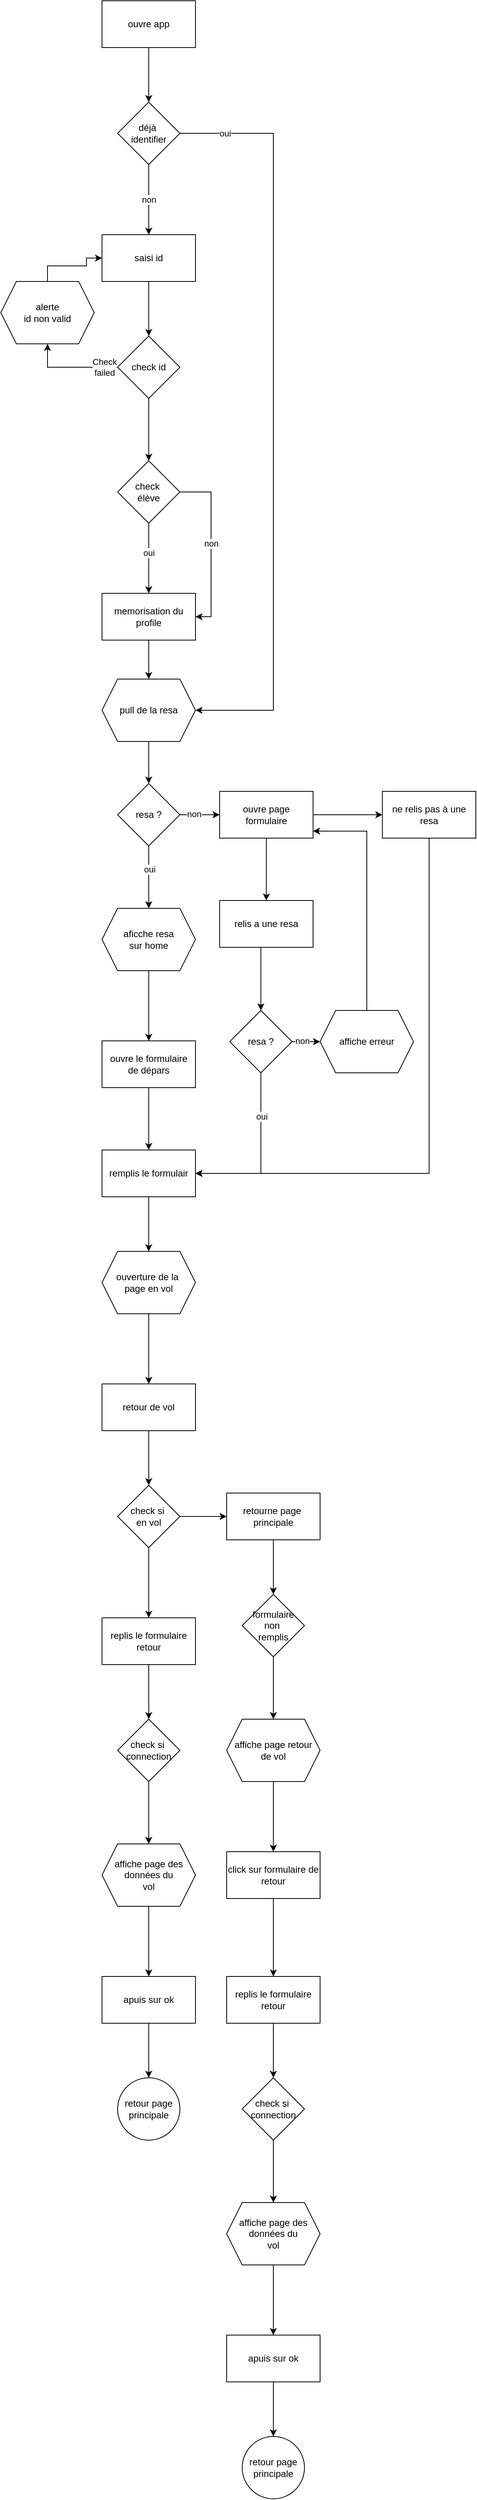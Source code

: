 <mxfile version="28.0.3">
  <diagram name="Page-1" id="Hq1z_RH9I0ar2jAiMPid">
    <mxGraphModel dx="3393" dy="2230" grid="1" gridSize="10" guides="1" tooltips="1" connect="1" arrows="1" fold="1" page="1" pageScale="1" pageWidth="850" pageHeight="1100" math="0" shadow="0">
      <root>
        <mxCell id="0" />
        <mxCell id="1" parent="0" />
        <mxCell id="6nUKozUmhhgNG7bo27WB-7" value="" style="edgeStyle=orthogonalEdgeStyle;rounded=0;orthogonalLoop=1;jettySize=auto;html=1;" parent="1" source="6nUKozUmhhgNG7bo27WB-3" target="6nUKozUmhhgNG7bo27WB-6" edge="1">
          <mxGeometry relative="1" as="geometry" />
        </mxCell>
        <mxCell id="6nUKozUmhhgNG7bo27WB-3" value="&lt;div&gt;ouvre app&lt;/div&gt;" style="whiteSpace=wrap;html=1;" parent="1" vertex="1">
          <mxGeometry x="300" y="25" width="120" height="60" as="geometry" />
        </mxCell>
        <mxCell id="6nUKozUmhhgNG7bo27WB-9" value="" style="edgeStyle=orthogonalEdgeStyle;rounded=0;orthogonalLoop=1;jettySize=auto;html=1;entryX=1;entryY=0.5;entryDx=0;entryDy=0;" parent="1" source="6nUKozUmhhgNG7bo27WB-6" target="pN3q4SH2Uz68jPA1kHSW-14" edge="1">
          <mxGeometry relative="1" as="geometry">
            <mxPoint x="650.0" y="565" as="targetPoint" />
            <Array as="points">
              <mxPoint x="520" y="195" />
              <mxPoint x="520" y="935" />
            </Array>
          </mxGeometry>
        </mxCell>
        <mxCell id="pN3q4SH2Uz68jPA1kHSW-13" value="oui" style="edgeLabel;html=1;align=center;verticalAlign=middle;resizable=0;points=[];" parent="6nUKozUmhhgNG7bo27WB-9" vertex="1" connectable="0">
          <mxGeometry x="-0.879" relative="1" as="geometry">
            <mxPoint as="offset" />
          </mxGeometry>
        </mxCell>
        <mxCell id="6nUKozUmhhgNG7bo27WB-11" value="non" style="edgeStyle=orthogonalEdgeStyle;rounded=0;orthogonalLoop=1;jettySize=auto;html=1;" parent="1" source="6nUKozUmhhgNG7bo27WB-6" target="6nUKozUmhhgNG7bo27WB-10" edge="1">
          <mxGeometry relative="1" as="geometry" />
        </mxCell>
        <mxCell id="6nUKozUmhhgNG7bo27WB-6" value="&lt;div&gt;déjà&amp;nbsp;&lt;/div&gt;&lt;div&gt;identifier&lt;/div&gt;" style="rhombus;whiteSpace=wrap;html=1;" parent="1" vertex="1">
          <mxGeometry x="320" y="155" width="80" height="80" as="geometry" />
        </mxCell>
        <mxCell id="pN3q4SH2Uz68jPA1kHSW-2" value="" style="edgeStyle=orthogonalEdgeStyle;rounded=0;orthogonalLoop=1;jettySize=auto;html=1;" parent="1" source="6nUKozUmhhgNG7bo27WB-10" target="pN3q4SH2Uz68jPA1kHSW-1" edge="1">
          <mxGeometry relative="1" as="geometry" />
        </mxCell>
        <mxCell id="6nUKozUmhhgNG7bo27WB-10" value="saisi id" style="whiteSpace=wrap;html=1;" parent="1" vertex="1">
          <mxGeometry x="300" y="325" width="120" height="60" as="geometry" />
        </mxCell>
        <mxCell id="pN3q4SH2Uz68jPA1kHSW-3" style="edgeStyle=orthogonalEdgeStyle;rounded=0;orthogonalLoop=1;jettySize=auto;html=1;exitX=0;exitY=0.5;exitDx=0;exitDy=0;entryX=0.5;entryY=1;entryDx=0;entryDy=0;" parent="1" source="pN3q4SH2Uz68jPA1kHSW-1" target="pN3q4SH2Uz68jPA1kHSW-18" edge="1">
          <mxGeometry relative="1" as="geometry">
            <mxPoint x="310.0" y="505.0" as="sourcePoint" />
            <mxPoint x="250" y="455" as="targetPoint" />
            <Array as="points">
              <mxPoint x="230" y="495" />
            </Array>
          </mxGeometry>
        </mxCell>
        <mxCell id="pN3q4SH2Uz68jPA1kHSW-16" value="&lt;div&gt;Check&lt;/div&gt;&lt;div&gt;failed&lt;/div&gt;" style="edgeLabel;html=1;align=center;verticalAlign=middle;resizable=0;points=[];" parent="pN3q4SH2Uz68jPA1kHSW-3" vertex="1" connectable="0">
          <mxGeometry x="-0.808" y="1" relative="1" as="geometry">
            <mxPoint x="-6" y="-1" as="offset" />
          </mxGeometry>
        </mxCell>
        <mxCell id="pN3q4SH2Uz68jPA1kHSW-6" value="" style="edgeStyle=orthogonalEdgeStyle;rounded=0;orthogonalLoop=1;jettySize=auto;html=1;" parent="1" source="pN3q4SH2Uz68jPA1kHSW-1" target="pN3q4SH2Uz68jPA1kHSW-5" edge="1">
          <mxGeometry relative="1" as="geometry" />
        </mxCell>
        <mxCell id="pN3q4SH2Uz68jPA1kHSW-1" value="check id" style="rhombus;whiteSpace=wrap;html=1;" parent="1" vertex="1">
          <mxGeometry x="320" y="455" width="80" height="80" as="geometry" />
        </mxCell>
        <mxCell id="pN3q4SH2Uz68jPA1kHSW-8" value="" style="edgeStyle=orthogonalEdgeStyle;rounded=0;orthogonalLoop=1;jettySize=auto;html=1;" parent="1" source="pN3q4SH2Uz68jPA1kHSW-5" target="pN3q4SH2Uz68jPA1kHSW-7" edge="1">
          <mxGeometry relative="1" as="geometry" />
        </mxCell>
        <mxCell id="pN3q4SH2Uz68jPA1kHSW-12" value="oui" style="edgeLabel;html=1;align=center;verticalAlign=middle;resizable=0;points=[];" parent="pN3q4SH2Uz68jPA1kHSW-8" vertex="1" connectable="0">
          <mxGeometry x="-0.16" relative="1" as="geometry">
            <mxPoint as="offset" />
          </mxGeometry>
        </mxCell>
        <mxCell id="pN3q4SH2Uz68jPA1kHSW-9" style="edgeStyle=orthogonalEdgeStyle;rounded=0;orthogonalLoop=1;jettySize=auto;html=1;entryX=1;entryY=0.5;entryDx=0;entryDy=0;" parent="1" source="pN3q4SH2Uz68jPA1kHSW-5" target="pN3q4SH2Uz68jPA1kHSW-7" edge="1">
          <mxGeometry relative="1" as="geometry">
            <Array as="points">
              <mxPoint x="440" y="655" />
              <mxPoint x="440" y="815" />
            </Array>
          </mxGeometry>
        </mxCell>
        <mxCell id="pN3q4SH2Uz68jPA1kHSW-11" value="non" style="edgeLabel;html=1;align=center;verticalAlign=middle;resizable=0;points=[];" parent="pN3q4SH2Uz68jPA1kHSW-9" vertex="1" connectable="0">
          <mxGeometry x="-0.041" relative="1" as="geometry">
            <mxPoint as="offset" />
          </mxGeometry>
        </mxCell>
        <mxCell id="pN3q4SH2Uz68jPA1kHSW-5" value="&lt;div&gt;check&amp;nbsp;&lt;/div&gt;&lt;div&gt;élève&lt;/div&gt;" style="rhombus;whiteSpace=wrap;html=1;" parent="1" vertex="1">
          <mxGeometry x="320" y="615" width="80" height="80" as="geometry" />
        </mxCell>
        <mxCell id="pN3q4SH2Uz68jPA1kHSW-15" style="edgeStyle=orthogonalEdgeStyle;rounded=0;orthogonalLoop=1;jettySize=auto;html=1;entryX=0.5;entryY=0;entryDx=0;entryDy=0;" parent="1" source="pN3q4SH2Uz68jPA1kHSW-7" target="pN3q4SH2Uz68jPA1kHSW-14" edge="1">
          <mxGeometry relative="1" as="geometry" />
        </mxCell>
        <mxCell id="pN3q4SH2Uz68jPA1kHSW-7" value="memorisation du profile" style="whiteSpace=wrap;html=1;" parent="1" vertex="1">
          <mxGeometry x="300" y="785" width="120" height="60" as="geometry" />
        </mxCell>
        <mxCell id="pN3q4SH2Uz68jPA1kHSW-43" style="edgeStyle=orthogonalEdgeStyle;rounded=0;orthogonalLoop=1;jettySize=auto;html=1;entryX=0.5;entryY=0;entryDx=0;entryDy=0;" parent="1" source="pN3q4SH2Uz68jPA1kHSW-14" target="pN3q4SH2Uz68jPA1kHSW-24" edge="1">
          <mxGeometry relative="1" as="geometry" />
        </mxCell>
        <mxCell id="pN3q4SH2Uz68jPA1kHSW-14" value="&lt;div&gt;pull de la resa&lt;/div&gt;" style="shape=hexagon;perimeter=hexagonPerimeter2;whiteSpace=wrap;html=1;fixedSize=1;" parent="1" vertex="1">
          <mxGeometry x="300" y="895" width="120" height="80" as="geometry" />
        </mxCell>
        <mxCell id="pN3q4SH2Uz68jPA1kHSW-19" style="edgeStyle=orthogonalEdgeStyle;rounded=0;orthogonalLoop=1;jettySize=auto;html=1;entryX=0;entryY=0.5;entryDx=0;entryDy=0;" parent="1" source="pN3q4SH2Uz68jPA1kHSW-18" target="6nUKozUmhhgNG7bo27WB-10" edge="1">
          <mxGeometry relative="1" as="geometry">
            <Array as="points">
              <mxPoint x="230" y="365" />
              <mxPoint x="280" y="365" />
              <mxPoint x="280" y="355" />
            </Array>
          </mxGeometry>
        </mxCell>
        <mxCell id="pN3q4SH2Uz68jPA1kHSW-18" value="&lt;div&gt;alerte&lt;/div&gt;&lt;div&gt;id non valid&lt;/div&gt;" style="shape=hexagon;perimeter=hexagonPerimeter2;whiteSpace=wrap;html=1;fixedSize=1;" parent="1" vertex="1">
          <mxGeometry x="170" y="385" width="120" height="80" as="geometry" />
        </mxCell>
        <mxCell id="pN3q4SH2Uz68jPA1kHSW-29" value="" style="edgeStyle=orthogonalEdgeStyle;rounded=0;orthogonalLoop=1;jettySize=auto;html=1;" parent="1" source="pN3q4SH2Uz68jPA1kHSW-24" target="pN3q4SH2Uz68jPA1kHSW-28" edge="1">
          <mxGeometry relative="1" as="geometry" />
        </mxCell>
        <mxCell id="pN3q4SH2Uz68jPA1kHSW-37" value="oui" style="edgeLabel;html=1;align=center;verticalAlign=middle;resizable=0;points=[];" parent="pN3q4SH2Uz68jPA1kHSW-29" vertex="1" connectable="0">
          <mxGeometry x="-0.256" y="1" relative="1" as="geometry">
            <mxPoint as="offset" />
          </mxGeometry>
        </mxCell>
        <mxCell id="pN3q4SH2Uz68jPA1kHSW-33" value="" style="edgeStyle=orthogonalEdgeStyle;rounded=0;orthogonalLoop=1;jettySize=auto;html=1;" parent="1" source="pN3q4SH2Uz68jPA1kHSW-24" target="pN3q4SH2Uz68jPA1kHSW-32" edge="1">
          <mxGeometry relative="1" as="geometry" />
        </mxCell>
        <mxCell id="pN3q4SH2Uz68jPA1kHSW-38" value="non" style="edgeLabel;html=1;align=center;verticalAlign=middle;resizable=0;points=[];" parent="pN3q4SH2Uz68jPA1kHSW-33" vertex="1" connectable="0">
          <mxGeometry x="-0.302" y="-1" relative="1" as="geometry">
            <mxPoint y="-2" as="offset" />
          </mxGeometry>
        </mxCell>
        <mxCell id="pN3q4SH2Uz68jPA1kHSW-24" value="resa ?" style="rhombus;whiteSpace=wrap;html=1;" parent="1" vertex="1">
          <mxGeometry x="320" y="1029" width="80" height="80" as="geometry" />
        </mxCell>
        <mxCell id="pN3q4SH2Uz68jPA1kHSW-31" value="" style="edgeStyle=orthogonalEdgeStyle;rounded=0;orthogonalLoop=1;jettySize=auto;html=1;" parent="1" source="pN3q4SH2Uz68jPA1kHSW-28" target="pN3q4SH2Uz68jPA1kHSW-30" edge="1">
          <mxGeometry relative="1" as="geometry" />
        </mxCell>
        <mxCell id="pN3q4SH2Uz68jPA1kHSW-28" value="&lt;div&gt;aficche resa&lt;/div&gt;&lt;div&gt;sur&amp;nbsp;home&lt;/div&gt;" style="shape=hexagon;perimeter=hexagonPerimeter2;whiteSpace=wrap;html=1;fixedSize=1;" parent="1" vertex="1">
          <mxGeometry x="300" y="1189" width="120" height="80" as="geometry" />
        </mxCell>
        <mxCell id="pN3q4SH2Uz68jPA1kHSW-42" value="" style="edgeStyle=orthogonalEdgeStyle;rounded=0;orthogonalLoop=1;jettySize=auto;html=1;" parent="1" source="pN3q4SH2Uz68jPA1kHSW-30" target="pN3q4SH2Uz68jPA1kHSW-41" edge="1">
          <mxGeometry relative="1" as="geometry" />
        </mxCell>
        <mxCell id="pN3q4SH2Uz68jPA1kHSW-30" value="&lt;div&gt;ouvre le formulaire&lt;/div&gt;&lt;div&gt;de dépars&lt;/div&gt;" style="whiteSpace=wrap;html=1;" parent="1" vertex="1">
          <mxGeometry x="300" y="1359" width="120" height="60" as="geometry" />
        </mxCell>
        <mxCell id="Tnm2aWKbXkH9dvkD0GQC-24" value="" style="edgeStyle=orthogonalEdgeStyle;rounded=0;orthogonalLoop=1;jettySize=auto;html=1;" edge="1" parent="1" source="pN3q4SH2Uz68jPA1kHSW-32" target="Tnm2aWKbXkH9dvkD0GQC-23">
          <mxGeometry relative="1" as="geometry" />
        </mxCell>
        <mxCell id="Tnm2aWKbXkH9dvkD0GQC-27" value="" style="edgeStyle=orthogonalEdgeStyle;rounded=0;orthogonalLoop=1;jettySize=auto;html=1;" edge="1" parent="1" source="pN3q4SH2Uz68jPA1kHSW-32" target="Tnm2aWKbXkH9dvkD0GQC-26">
          <mxGeometry relative="1" as="geometry" />
        </mxCell>
        <mxCell id="pN3q4SH2Uz68jPA1kHSW-32" value="&lt;div&gt;ouvre page&lt;/div&gt;&lt;div&gt;formulaire&lt;/div&gt;" style="whiteSpace=wrap;html=1;" parent="1" vertex="1">
          <mxGeometry x="451" y="1039" width="120" height="60" as="geometry" />
        </mxCell>
        <mxCell id="pN3q4SH2Uz68jPA1kHSW-47" style="edgeStyle=orthogonalEdgeStyle;rounded=0;orthogonalLoop=1;jettySize=auto;html=1;" parent="1" source="pN3q4SH2Uz68jPA1kHSW-41" target="pN3q4SH2Uz68jPA1kHSW-46" edge="1">
          <mxGeometry relative="1" as="geometry" />
        </mxCell>
        <mxCell id="pN3q4SH2Uz68jPA1kHSW-41" value="remplis le formulair" style="whiteSpace=wrap;html=1;" parent="1" vertex="1">
          <mxGeometry x="300" y="1499" width="120" height="60" as="geometry" />
        </mxCell>
        <mxCell id="pN3q4SH2Uz68jPA1kHSW-49" value="" style="edgeStyle=orthogonalEdgeStyle;rounded=0;orthogonalLoop=1;jettySize=auto;html=1;" parent="1" source="pN3q4SH2Uz68jPA1kHSW-46" target="pN3q4SH2Uz68jPA1kHSW-48" edge="1">
          <mxGeometry relative="1" as="geometry" />
        </mxCell>
        <mxCell id="pN3q4SH2Uz68jPA1kHSW-46" value="&lt;div&gt;ouverture de la&amp;nbsp;&lt;/div&gt;&lt;div&gt;page en vol&lt;/div&gt;" style="shape=hexagon;perimeter=hexagonPerimeter2;whiteSpace=wrap;html=1;fixedSize=1;" parent="1" vertex="1">
          <mxGeometry x="300" y="1629" width="120" height="80" as="geometry" />
        </mxCell>
        <mxCell id="pN3q4SH2Uz68jPA1kHSW-51" value="" style="edgeStyle=orthogonalEdgeStyle;rounded=0;orthogonalLoop=1;jettySize=auto;html=1;" parent="1" source="pN3q4SH2Uz68jPA1kHSW-48" target="pN3q4SH2Uz68jPA1kHSW-50" edge="1">
          <mxGeometry relative="1" as="geometry" />
        </mxCell>
        <mxCell id="pN3q4SH2Uz68jPA1kHSW-48" value="retour de vol" style="whiteSpace=wrap;html=1;" parent="1" vertex="1">
          <mxGeometry x="300" y="1799" width="120" height="60" as="geometry" />
        </mxCell>
        <mxCell id="pN3q4SH2Uz68jPA1kHSW-53" value="" style="edgeStyle=orthogonalEdgeStyle;rounded=0;orthogonalLoop=1;jettySize=auto;html=1;" parent="1" source="pN3q4SH2Uz68jPA1kHSW-50" target="pN3q4SH2Uz68jPA1kHSW-52" edge="1">
          <mxGeometry relative="1" as="geometry" />
        </mxCell>
        <mxCell id="Tnm2aWKbXkH9dvkD0GQC-6" value="" style="edgeStyle=orthogonalEdgeStyle;rounded=0;orthogonalLoop=1;jettySize=auto;html=1;" edge="1" parent="1" source="pN3q4SH2Uz68jPA1kHSW-50" target="Tnm2aWKbXkH9dvkD0GQC-5">
          <mxGeometry relative="1" as="geometry" />
        </mxCell>
        <mxCell id="pN3q4SH2Uz68jPA1kHSW-50" value="&lt;div&gt;check si&amp;nbsp;&lt;/div&gt;&lt;div&gt;en vol&lt;/div&gt;" style="rhombus;whiteSpace=wrap;html=1;" parent="1" vertex="1">
          <mxGeometry x="320" y="1929" width="80" height="80" as="geometry" />
        </mxCell>
        <mxCell id="pN3q4SH2Uz68jPA1kHSW-55" value="" style="edgeStyle=orthogonalEdgeStyle;rounded=0;orthogonalLoop=1;jettySize=auto;html=1;" parent="1" source="pN3q4SH2Uz68jPA1kHSW-52" target="pN3q4SH2Uz68jPA1kHSW-54" edge="1">
          <mxGeometry relative="1" as="geometry" />
        </mxCell>
        <mxCell id="pN3q4SH2Uz68jPA1kHSW-52" value="&lt;div&gt;replis le formulaire&lt;/div&gt;&lt;div&gt;retour&lt;/div&gt;" style="whiteSpace=wrap;html=1;" parent="1" vertex="1">
          <mxGeometry x="300" y="2099" width="120" height="60" as="geometry" />
        </mxCell>
        <mxCell id="pN3q4SH2Uz68jPA1kHSW-57" value="" style="edgeStyle=orthogonalEdgeStyle;rounded=0;orthogonalLoop=1;jettySize=auto;html=1;" parent="1" source="pN3q4SH2Uz68jPA1kHSW-54" target="pN3q4SH2Uz68jPA1kHSW-56" edge="1">
          <mxGeometry relative="1" as="geometry" />
        </mxCell>
        <mxCell id="pN3q4SH2Uz68jPA1kHSW-54" value="&lt;div&gt;check si&amp;nbsp;&lt;/div&gt;&lt;div&gt;connection&lt;/div&gt;" style="rhombus;whiteSpace=wrap;html=1;" parent="1" vertex="1">
          <mxGeometry x="320" y="2229" width="80" height="80" as="geometry" />
        </mxCell>
        <mxCell id="Tnm2aWKbXkH9dvkD0GQC-2" value="" style="edgeStyle=orthogonalEdgeStyle;rounded=0;orthogonalLoop=1;jettySize=auto;html=1;" edge="1" parent="1" source="pN3q4SH2Uz68jPA1kHSW-56" target="Tnm2aWKbXkH9dvkD0GQC-1">
          <mxGeometry relative="1" as="geometry" />
        </mxCell>
        <mxCell id="pN3q4SH2Uz68jPA1kHSW-56" value="&lt;div&gt;affiche page des données du&lt;/div&gt;&lt;div&gt;vol&lt;/div&gt;" style="shape=hexagon;perimeter=hexagonPerimeter2;whiteSpace=wrap;html=1;fixedSize=1;" parent="1" vertex="1">
          <mxGeometry x="300" y="2389" width="120" height="80" as="geometry" />
        </mxCell>
        <mxCell id="Tnm2aWKbXkH9dvkD0GQC-4" value="" style="edgeStyle=orthogonalEdgeStyle;rounded=0;orthogonalLoop=1;jettySize=auto;html=1;" edge="1" parent="1" source="Tnm2aWKbXkH9dvkD0GQC-1" target="Tnm2aWKbXkH9dvkD0GQC-3">
          <mxGeometry relative="1" as="geometry" />
        </mxCell>
        <mxCell id="Tnm2aWKbXkH9dvkD0GQC-1" value="apuis sur ok" style="whiteSpace=wrap;html=1;" vertex="1" parent="1">
          <mxGeometry x="300" y="2559" width="120" height="60" as="geometry" />
        </mxCell>
        <mxCell id="Tnm2aWKbXkH9dvkD0GQC-3" value="retour page principale" style="ellipse;whiteSpace=wrap;html=1;" vertex="1" parent="1">
          <mxGeometry x="320" y="2689" width="80" height="80" as="geometry" />
        </mxCell>
        <mxCell id="Tnm2aWKbXkH9dvkD0GQC-8" value="" style="edgeStyle=orthogonalEdgeStyle;rounded=0;orthogonalLoop=1;jettySize=auto;html=1;" edge="1" parent="1" source="Tnm2aWKbXkH9dvkD0GQC-5" target="Tnm2aWKbXkH9dvkD0GQC-7">
          <mxGeometry relative="1" as="geometry" />
        </mxCell>
        <mxCell id="Tnm2aWKbXkH9dvkD0GQC-5" value="&lt;div&gt;retourne page&amp;nbsp;&lt;/div&gt;&lt;div&gt;principale&lt;/div&gt;" style="whiteSpace=wrap;html=1;" vertex="1" parent="1">
          <mxGeometry x="460" y="1939" width="120" height="60" as="geometry" />
        </mxCell>
        <mxCell id="Tnm2aWKbXkH9dvkD0GQC-10" value="" style="edgeStyle=orthogonalEdgeStyle;rounded=0;orthogonalLoop=1;jettySize=auto;html=1;" edge="1" parent="1" source="Tnm2aWKbXkH9dvkD0GQC-7" target="Tnm2aWKbXkH9dvkD0GQC-9">
          <mxGeometry relative="1" as="geometry" />
        </mxCell>
        <mxCell id="Tnm2aWKbXkH9dvkD0GQC-7" value="&lt;div&gt;formulaire&lt;/div&gt;&lt;div&gt;non&amp;nbsp;&lt;/div&gt;&lt;div&gt;remplis&lt;/div&gt;" style="rhombus;whiteSpace=wrap;html=1;" vertex="1" parent="1">
          <mxGeometry x="480" y="2069" width="80" height="80" as="geometry" />
        </mxCell>
        <mxCell id="Tnm2aWKbXkH9dvkD0GQC-12" value="" style="edgeStyle=orthogonalEdgeStyle;rounded=0;orthogonalLoop=1;jettySize=auto;html=1;" edge="1" parent="1" source="Tnm2aWKbXkH9dvkD0GQC-9" target="Tnm2aWKbXkH9dvkD0GQC-11">
          <mxGeometry relative="1" as="geometry" />
        </mxCell>
        <mxCell id="Tnm2aWKbXkH9dvkD0GQC-9" value="&lt;div&gt;affiche page retour&lt;/div&gt;&lt;div&gt;de vol&lt;/div&gt;" style="shape=hexagon;perimeter=hexagonPerimeter2;whiteSpace=wrap;html=1;fixedSize=1;" vertex="1" parent="1">
          <mxGeometry x="460" y="2229" width="120" height="80" as="geometry" />
        </mxCell>
        <mxCell id="Tnm2aWKbXkH9dvkD0GQC-22" style="edgeStyle=orthogonalEdgeStyle;rounded=0;orthogonalLoop=1;jettySize=auto;html=1;entryX=0.5;entryY=0;entryDx=0;entryDy=0;" edge="1" parent="1" source="Tnm2aWKbXkH9dvkD0GQC-11" target="Tnm2aWKbXkH9dvkD0GQC-14">
          <mxGeometry relative="1" as="geometry" />
        </mxCell>
        <mxCell id="Tnm2aWKbXkH9dvkD0GQC-11" value="click sur formulaire de retour" style="whiteSpace=wrap;html=1;" vertex="1" parent="1">
          <mxGeometry x="460" y="2399" width="120" height="60" as="geometry" />
        </mxCell>
        <mxCell id="Tnm2aWKbXkH9dvkD0GQC-13" value="" style="edgeStyle=orthogonalEdgeStyle;rounded=0;orthogonalLoop=1;jettySize=auto;html=1;" edge="1" parent="1" source="Tnm2aWKbXkH9dvkD0GQC-14" target="Tnm2aWKbXkH9dvkD0GQC-16">
          <mxGeometry relative="1" as="geometry" />
        </mxCell>
        <mxCell id="Tnm2aWKbXkH9dvkD0GQC-14" value="&lt;div&gt;replis le formulaire&lt;/div&gt;&lt;div&gt;retour&lt;/div&gt;" style="whiteSpace=wrap;html=1;" vertex="1" parent="1">
          <mxGeometry x="460" y="2559" width="120" height="60" as="geometry" />
        </mxCell>
        <mxCell id="Tnm2aWKbXkH9dvkD0GQC-15" value="" style="edgeStyle=orthogonalEdgeStyle;rounded=0;orthogonalLoop=1;jettySize=auto;html=1;" edge="1" parent="1" source="Tnm2aWKbXkH9dvkD0GQC-16" target="Tnm2aWKbXkH9dvkD0GQC-18">
          <mxGeometry relative="1" as="geometry" />
        </mxCell>
        <mxCell id="Tnm2aWKbXkH9dvkD0GQC-16" value="&lt;div&gt;check si&amp;nbsp;&lt;/div&gt;&lt;div&gt;connection&lt;/div&gt;" style="rhombus;whiteSpace=wrap;html=1;" vertex="1" parent="1">
          <mxGeometry x="480" y="2689" width="80" height="80" as="geometry" />
        </mxCell>
        <mxCell id="Tnm2aWKbXkH9dvkD0GQC-17" value="" style="edgeStyle=orthogonalEdgeStyle;rounded=0;orthogonalLoop=1;jettySize=auto;html=1;" edge="1" parent="1" source="Tnm2aWKbXkH9dvkD0GQC-18" target="Tnm2aWKbXkH9dvkD0GQC-20">
          <mxGeometry relative="1" as="geometry" />
        </mxCell>
        <mxCell id="Tnm2aWKbXkH9dvkD0GQC-18" value="&lt;div&gt;affiche page des données du&lt;/div&gt;&lt;div&gt;vol&lt;/div&gt;" style="shape=hexagon;perimeter=hexagonPerimeter2;whiteSpace=wrap;html=1;fixedSize=1;" vertex="1" parent="1">
          <mxGeometry x="460" y="2849" width="120" height="80" as="geometry" />
        </mxCell>
        <mxCell id="Tnm2aWKbXkH9dvkD0GQC-19" value="" style="edgeStyle=orthogonalEdgeStyle;rounded=0;orthogonalLoop=1;jettySize=auto;html=1;" edge="1" parent="1" source="Tnm2aWKbXkH9dvkD0GQC-20" target="Tnm2aWKbXkH9dvkD0GQC-21">
          <mxGeometry relative="1" as="geometry" />
        </mxCell>
        <mxCell id="Tnm2aWKbXkH9dvkD0GQC-20" value="apuis sur ok" style="whiteSpace=wrap;html=1;" vertex="1" parent="1">
          <mxGeometry x="460" y="3019" width="120" height="60" as="geometry" />
        </mxCell>
        <mxCell id="Tnm2aWKbXkH9dvkD0GQC-21" value="retour page principale" style="ellipse;whiteSpace=wrap;html=1;" vertex="1" parent="1">
          <mxGeometry x="480" y="3149" width="80" height="80" as="geometry" />
        </mxCell>
        <mxCell id="Tnm2aWKbXkH9dvkD0GQC-37" style="edgeStyle=orthogonalEdgeStyle;rounded=0;orthogonalLoop=1;jettySize=auto;html=1;" edge="1" parent="1" source="Tnm2aWKbXkH9dvkD0GQC-23" target="Tnm2aWKbXkH9dvkD0GQC-29">
          <mxGeometry relative="1" as="geometry">
            <Array as="points">
              <mxPoint x="504" y="1260" />
              <mxPoint x="504" y="1260" />
            </Array>
          </mxGeometry>
        </mxCell>
        <mxCell id="Tnm2aWKbXkH9dvkD0GQC-23" value="relis a une resa" style="whiteSpace=wrap;html=1;" vertex="1" parent="1">
          <mxGeometry x="451" y="1179" width="120" height="60" as="geometry" />
        </mxCell>
        <mxCell id="Tnm2aWKbXkH9dvkD0GQC-28" style="edgeStyle=orthogonalEdgeStyle;rounded=0;orthogonalLoop=1;jettySize=auto;html=1;" edge="1" parent="1" source="Tnm2aWKbXkH9dvkD0GQC-26" target="pN3q4SH2Uz68jPA1kHSW-41">
          <mxGeometry relative="1" as="geometry">
            <Array as="points">
              <mxPoint x="720" y="1529" />
            </Array>
          </mxGeometry>
        </mxCell>
        <mxCell id="Tnm2aWKbXkH9dvkD0GQC-26" value="ne relis pas à une resa" style="whiteSpace=wrap;html=1;" vertex="1" parent="1">
          <mxGeometry x="660" y="1039" width="120" height="60" as="geometry" />
        </mxCell>
        <mxCell id="Tnm2aWKbXkH9dvkD0GQC-32" value="" style="edgeStyle=orthogonalEdgeStyle;rounded=0;orthogonalLoop=1;jettySize=auto;html=1;" edge="1" parent="1" source="Tnm2aWKbXkH9dvkD0GQC-29" target="Tnm2aWKbXkH9dvkD0GQC-31">
          <mxGeometry relative="1" as="geometry" />
        </mxCell>
        <mxCell id="Tnm2aWKbXkH9dvkD0GQC-36" value="non" style="edgeLabel;html=1;align=center;verticalAlign=middle;resizable=0;points=[];" vertex="1" connectable="0" parent="Tnm2aWKbXkH9dvkD0GQC-32">
          <mxGeometry x="0.489" y="1" relative="1" as="geometry">
            <mxPoint x="-12" as="offset" />
          </mxGeometry>
        </mxCell>
        <mxCell id="Tnm2aWKbXkH9dvkD0GQC-38" style="edgeStyle=orthogonalEdgeStyle;rounded=0;orthogonalLoop=1;jettySize=auto;html=1;entryX=1;entryY=0.5;entryDx=0;entryDy=0;" edge="1" parent="1" source="Tnm2aWKbXkH9dvkD0GQC-29" target="pN3q4SH2Uz68jPA1kHSW-41">
          <mxGeometry relative="1" as="geometry">
            <Array as="points">
              <mxPoint x="504" y="1529" />
            </Array>
          </mxGeometry>
        </mxCell>
        <mxCell id="Tnm2aWKbXkH9dvkD0GQC-39" value="oui" style="edgeLabel;html=1;align=center;verticalAlign=middle;resizable=0;points=[];" vertex="1" connectable="0" parent="Tnm2aWKbXkH9dvkD0GQC-38">
          <mxGeometry x="-0.478" y="1" relative="1" as="geometry">
            <mxPoint as="offset" />
          </mxGeometry>
        </mxCell>
        <mxCell id="Tnm2aWKbXkH9dvkD0GQC-29" value="resa ?" style="rhombus;whiteSpace=wrap;html=1;" vertex="1" parent="1">
          <mxGeometry x="464" y="1320" width="80" height="80" as="geometry" />
        </mxCell>
        <mxCell id="Tnm2aWKbXkH9dvkD0GQC-35" style="edgeStyle=orthogonalEdgeStyle;rounded=0;orthogonalLoop=1;jettySize=auto;html=1;" edge="1" parent="1" source="Tnm2aWKbXkH9dvkD0GQC-31" target="pN3q4SH2Uz68jPA1kHSW-32">
          <mxGeometry relative="1" as="geometry">
            <Array as="points">
              <mxPoint x="640" y="1090" />
            </Array>
          </mxGeometry>
        </mxCell>
        <mxCell id="Tnm2aWKbXkH9dvkD0GQC-31" value="affiche erreur" style="shape=hexagon;perimeter=hexagonPerimeter2;whiteSpace=wrap;html=1;fixedSize=1;" vertex="1" parent="1">
          <mxGeometry x="580" y="1320" width="120" height="80" as="geometry" />
        </mxCell>
      </root>
    </mxGraphModel>
  </diagram>
</mxfile>
